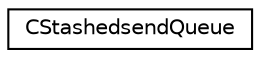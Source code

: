 digraph "Graphical Class Hierarchy"
{
  edge [fontname="Helvetica",fontsize="10",labelfontname="Helvetica",labelfontsize="10"];
  node [fontname="Helvetica",fontsize="10",shape=record];
  rankdir="LR";
  Node0 [label="CStashedsendQueue",height=0.2,width=0.4,color="black", fillcolor="white", style="filled",URL="$dd/d34/class_c_stashedsend_queue.html",tooltip="A currently inprogress Stashedsend merge and denomination information. "];
}
